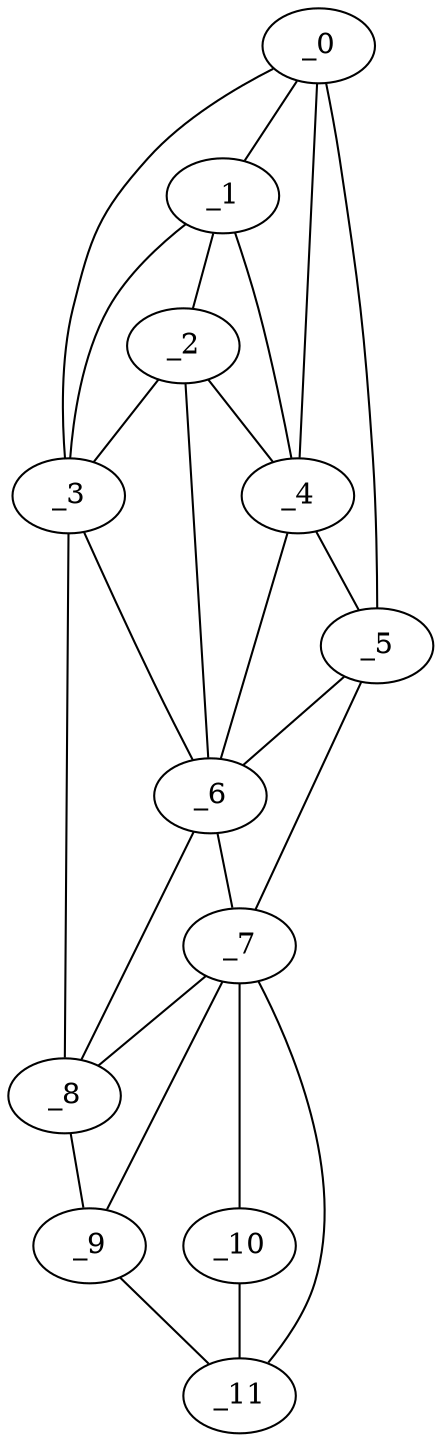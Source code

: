 graph "obj10__175.gxl" {
	_0	 [x=5,
		y=42];
	_1	 [x=12,
		y=50];
	_0 -- _1	 [valence=1];
	_3	 [x=24,
		y=64];
	_0 -- _3	 [valence=1];
	_4	 [x=29,
		y=37];
	_0 -- _4	 [valence=2];
	_5	 [x=32,
		y=32];
	_0 -- _5	 [valence=1];
	_2	 [x=24,
		y=50];
	_1 -- _2	 [valence=2];
	_1 -- _3	 [valence=1];
	_1 -- _4	 [valence=2];
	_2 -- _3	 [valence=1];
	_2 -- _4	 [valence=1];
	_6	 [x=35,
		y=44];
	_2 -- _6	 [valence=2];
	_3 -- _6	 [valence=2];
	_8	 [x=111,
		y=98];
	_3 -- _8	 [valence=1];
	_4 -- _5	 [valence=1];
	_4 -- _6	 [valence=1];
	_5 -- _6	 [valence=2];
	_7	 [x=77,
		y=22];
	_5 -- _7	 [valence=1];
	_6 -- _7	 [valence=1];
	_6 -- _8	 [valence=2];
	_7 -- _8	 [valence=2];
	_9	 [x=125,
		y=61];
	_7 -- _9	 [valence=2];
	_10	 [x=126,
		y=33];
	_7 -- _10	 [valence=1];
	_11	 [x=126,
		y=40];
	_7 -- _11	 [valence=1];
	_8 -- _9	 [valence=1];
	_9 -- _11	 [valence=1];
	_10 -- _11	 [valence=1];
}
